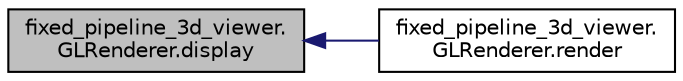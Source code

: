 digraph "fixed_pipeline_3d_viewer.GLRenderer.display"
{
  edge [fontname="Helvetica",fontsize="10",labelfontname="Helvetica",labelfontsize="10"];
  node [fontname="Helvetica",fontsize="10",shape=record];
  rankdir="LR";
  Node1 [label="fixed_pipeline_3d_viewer.\lGLRenderer.display",height=0.2,width=0.4,color="black", fillcolor="grey75", style="filled", fontcolor="black"];
  Node1 -> Node2 [dir="back",color="midnightblue",fontsize="10",style="solid",fontname="Helvetica"];
  Node2 [label="fixed_pipeline_3d_viewer.\lGLRenderer.render",height=0.2,width=0.4,color="black", fillcolor="white", style="filled",URL="$classfixed__pipeline__3d__viewer_1_1_g_l_renderer.html#a5dfe5225ce2a1e23d3b55fbe698c82fd"];
}

